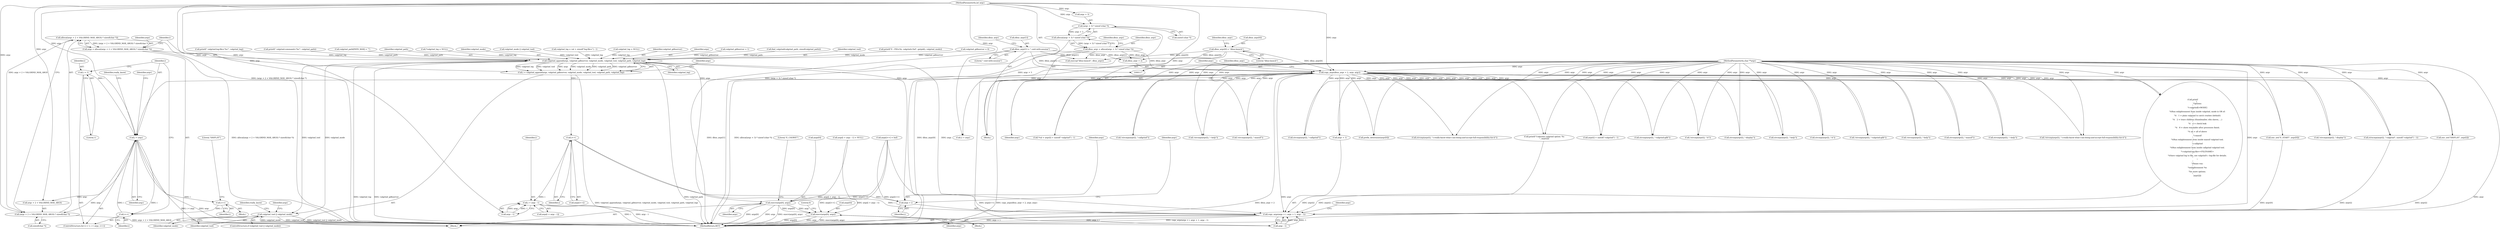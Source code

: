 digraph "0_enlightment_bb4a21e98656fe2c7d98ba2163e6defe9a630e2b@API" {
"1000569" [label="(Call,alloca((argc + 2 + VALGRIND_MAX_ARGS) * sizeof(char *)))"];
"1000570" [label="(Call,(argc + 2 + VALGRIND_MAX_ARGS) * sizeof(char *))"];
"1000249" [label="(Call,i < argc)"];
"1000252" [label="(Call,i++)"];
"1000369" [label="(Call,i++)"];
"1000246" [label="(Call,i = 1)"];
"1000118" [label="(MethodParameterIn,int argc)"];
"1000220" [label="(Call,copy_args(dbus_argv + 2, argv, argc))"];
"1000215" [label="(Call,dbus_argv[1] = \"--exit-with-session\")"];
"1000210" [label="(Call,dbus_argv[0] = \"dbus-launch\")"];
"1000201" [label="(Call,dbus_argv = alloca((argc + 3) * sizeof (char *)))"];
"1000203" [label="(Call,alloca((argc + 3) * sizeof (char *)))"];
"1000204" [label="(Call,(argc + 3) * sizeof (char *))"];
"1000119" [label="(MethodParameterIn,char **argv)"];
"1000567" [label="(Call,args = alloca((argc + 2 + VALGRIND_MAX_ARGS) * sizeof(char *)))"];
"1000580" [label="(Call,valgrind_append(args, valgrind_gdbserver, valgrind_mode, valgrind_tool, valgrind_path, valgrind_log))"];
"1000578" [label="(Call,i = valgrind_append(args, valgrind_gdbserver, valgrind_mode, valgrind_tool, valgrind_path, valgrind_log))"];
"1000590" [label="(Call,i++)"];
"1000593" [label="(Call,copy_args(args + i, argv + 1, argc - 1))"];
"1000594" [label="(Call,args + i)"];
"1000606" [label="(Call,i + argc - 1)"];
"1000613" [label="(Call,valgrind_tool || valgrind_mode)"];
"1000619" [label="(Call,execv(args[0], args))"];
"1000664" [label="(Call,execv(args[0], args))"];
"1000587" [label="(Call,args[i++] = buf)"];
"1000451" [label="(Call,valgrind_mode || valgrind_tool)"];
"1000670" [label="(Literal,0)"];
"1000430" [label="(Call,!strcmp(argv[i], \"-i-really-know-what-i-am-doing-and-accept-full-responsibility-for-it\"))"];
"1000604" [label="(Call,args[i + argc - 1])"];
"1000431" [label="(Call,strcmp(argv[i], \"-i-really-know-what-i-am-doing-and-accept-full-responsibility-for-it\"))"];
"1000614" [label="(Identifier,valgrind_tool)"];
"1000665" [label="(Call,args[0])"];
"1000605" [label="(Identifier,args)"];
"1000588" [label="(Call,args[i++])"];
"1000593" [label="(Call,copy_args(args + i, argv + 1, argc - 1))"];
"1000222" [label="(Identifier,dbus_argv)"];
"1000617" [label="(Identifier,really_know)"];
"1000372" [label="(Literal,\"DISPLAY\")"];
"1000216" [label="(Call,dbus_argv[1])"];
"1000316" [label="(Call,valgrind_log = val + sizeof(\"log-file=\") - 1)"];
"1000401" [label="(Call,!strcmp(argv[i], \"-h\"))"];
"1000225" [label="(Identifier,argc)"];
"1000329" [label="(Call,valgrind_log = NULL)"];
"1000220" [label="(Call,copy_args(dbus_argv + 2, argv, argc))"];
"1000214" [label="(Literal,\"dbus-launch\")"];
"1000120" [label="(Block,)"];
"1000597" [label="(Call,argv + 1)"];
"1000579" [label="(Identifier,i)"];
"1000421" [label="(Call,printf\n             (\n               \"Options:\n\"\n               \"\t-valgrind[=MODE]\n\"\n               \"\t\tRun enlightenment from inside valgrind, mode is OR of:\n\"\n               \"\t\t   1 = plain valgrind to catch crashes (default)\n\"\n               \"\t\t   2 = trace children (thumbnailer, efm slaves, ...)\n\"\n               \"\t\t   4 = check leak\n\"\n               \"\t\t   8 = show reachable after processes finish.\n\"\n               \"\t\t all = all of above\n\"\n               \"\t-massif\n\"\n               \"\t\tRun enlightenment from inside massif valgrind tool.\n\"\n               \"\t-callgrind\n\"\n               \"\t\tRun enlightenment from inside callgrind valgrind tool.\n\"\n               \"\t-valgrind-log-file=<FILENAME>\n\"\n               \"\t\tSave valgrind log to file, see valgrind's --log-file for details.\n\"\n               \"\n\"\n               \"Please run:\n\"\n               \"\tenlightenment %s\n\"\n               \"for more options.\n\",\n               argv[i]))"];
"1000378" [label="(Call,!strcmp(argv[i], \"-massif\"))"];
"1000582" [label="(Identifier,valgrind_gdbserver)"];
"1000586" [label="(Identifier,valgrind_log)"];
"1000598" [label="(Identifier,argv)"];
"1000621" [label="(Identifier,args)"];
"1000119" [label="(MethodParameterIn,char **argv)"];
"1000581" [label="(Identifier,args)"];
"1000613" [label="(Call,valgrind_tool || valgrind_mode)"];
"1000215" [label="(Call,dbus_argv[1] = \"--exit-with-session\")"];
"1000363" [label="(Call,strcmp(argv[i], \"-display\"))"];
"1000402" [label="(Call,strcmp(argv[i], \"-h\"))"];
"1000208" [label="(Call,sizeof (char *))"];
"1000236" [label="(Call,prefix_determine(argv[0]))"];
"1000253" [label="(Identifier,i)"];
"1000664" [label="(Call,execv(args[0], args))"];
"1000251" [label="(Identifier,argc)"];
"1000268" [label="(Call,strncmp(argv[i], \"-valgrind\", sizeof(\"-valgrind\") - 1))"];
"1000370" [label="(Identifier,i)"];
"1000217" [label="(Identifier,dbus_argv)"];
"1000262" [label="(Call,valgrind_gdbserver = 1)"];
"1000256" [label="(Call,!strcmp(argv[i], \"-valgrind-gdb\"))"];
"1000408" [label="(Call,!strcmp(argv[i], \"-help\"))"];
"1000623" [label="(Identifier,args)"];
"1000201" [label="(Call,dbus_argv = alloca((argc + 3) * sizeof (char *)))"];
"1000626" [label="(Literal,\"E_CSERVE\")"];
"1000591" [label="(Identifier,i)"];
"1000257" [label="(Call,strcmp(argv[i], \"-valgrind-gdb\"))"];
"1000250" [label="(Identifier,i)"];
"1000368" [label="(Block,)"];
"1000457" [label="(Call,find_valgrind(valgrind_path, sizeof(valgrind_path)))"];
"1000249" [label="(Call,i < argc)"];
"1000608" [label="(Call,argc - 1)"];
"1000212" [label="(Identifier,dbus_argv)"];
"1000590" [label="(Call,i++)"];
"1000584" [label="(Identifier,valgrind_tool)"];
"1000571" [label="(Call,argc + 2 + VALGRIND_MAX_ARGS)"];
"1000594" [label="(Call,args + i)"];
"1000281" [label="(Call,argv[i] + sizeof(\"-valgrind\") - 1)"];
"1000620" [label="(Call,args[0])"];
"1000589" [label="(Identifier,args)"];
"1000221" [label="(Call,dbus_argv + 2)"];
"1000596" [label="(Identifier,i)"];
"1000229" [label="(Call,2 + argc)"];
"1000467" [label="(Call,printf(\"E - PID=%i, valgrind=%d\", getpid(), valgrind_mode))"];
"1000595" [label="(Identifier,args)"];
"1000612" [label="(ControlStructure,if (valgrind_tool || valgrind_mode))"];
"1000210" [label="(Call,dbus_argv[0] = \"dbus-launch\")"];
"1000233" [label="(Call,execvp(\"dbus-launch\", dbus_argv))"];
"1000569" [label="(Call,alloca((argc + 2 + VALGRIND_MAX_ARGS) * sizeof(char *)))"];
"1000219" [label="(Literal,\"--exit-with-session\")"];
"1000131" [label="(Call,valgrind_gdbserver = 0)"];
"1000567" [label="(Call,args = alloca((argc + 2 + VALGRIND_MAX_ARGS) * sizeof(char *)))"];
"1000362" [label="(Call,!strcmp(argv[i], \"-display\"))"];
"1000246" [label="(Call,i = 1)"];
"1000202" [label="(Identifier,dbus_argv)"];
"1000369" [label="(Call,i++)"];
"1000379" [label="(Call,strcmp(argv[i], \"-massif\"))"];
"1000414" [label="(Call,!strcmp(argv[i], \"--help\"))"];
"1000371" [label="(Call,env_set(\"DISPLAY\", argv[i]))"];
"1000655" [label="(Block,)"];
"1000355" [label="(Call,printf(\"Unknown valgrind option: %s\n\", argv[i]))"];
"1000245" [label="(ControlStructure,for (i = 1; i < argc; i++))"];
"1000600" [label="(Call,argc - 1)"];
"1000479" [label="(Call,printf(\" valgrind-log-file='%s'\", valgrind_log))"];
"1000224" [label="(Identifier,argv)"];
"1000576" [label="(Call,sizeof(char *))"];
"1000390" [label="(Call,strcmp(argv[i], \"-callgrind\"))"];
"1000204" [label="(Call,(argc + 3) * sizeof (char *))"];
"1000247" [label="(Identifier,i)"];
"1000474" [label="(Call,printf(\" valgrind-command='%s'\", valgrind_path))"];
"1000138" [label="(Call,valgrind_path[PATH_MAX] = \"\")"];
"1000578" [label="(Call,i = valgrind_append(args, valgrind_gdbserver, valgrind_mode, valgrind_tool, valgrind_path, valgrind_log))"];
"1000580" [label="(Call,valgrind_append(args, valgrind_gdbserver, valgrind_mode, valgrind_tool, valgrind_path, valgrind_log))"];
"1000203" [label="(Call,alloca((argc + 3) * sizeof (char *)))"];
"1000668" [label="(Identifier,args)"];
"1000248" [label="(Literal,1)"];
"1000240" [label="(Call,env_set(\"E_START\", argv[0]))"];
"1000415" [label="(Call,strcmp(argv[i], \"--help\"))"];
"1000619" [label="(Call,execv(args[0], args))"];
"1000585" [label="(Identifier,valgrind_path)"];
"1000607" [label="(Identifier,i)"];
"1000118" [label="(MethodParameterIn,int argc)"];
"1000199" [label="(Block,)"];
"1000409" [label="(Call,strcmp(argv[i], \"-help\"))"];
"1000228" [label="(Identifier,dbus_argv)"];
"1000142" [label="(Call,*valgrind_log = NULL)"];
"1000279" [label="(Call,*val = argv[i] + sizeof(\"-valgrind\") - 1)"];
"1001056" [label="(MethodReturn,RET)"];
"1000583" [label="(Identifier,valgrind_mode)"];
"1000205" [label="(Call,argc + 3)"];
"1000570" [label="(Call,(argc + 2 + VALGRIND_MAX_ARGS) * sizeof(char *))"];
"1000252" [label="(Call,i++)"];
"1000440" [label="(Identifier,really_know)"];
"1000211" [label="(Call,dbus_argv[0])"];
"1000259" [label="(Identifier,argv)"];
"1000568" [label="(Identifier,args)"];
"1000389" [label="(Call,!strcmp(argv[i], \"-callgrind\"))"];
"1000606" [label="(Call,i + argc - 1)"];
"1000603" [label="(Call,args[i + argc - 1] = NULL)"];
"1000615" [label="(Identifier,valgrind_mode)"];
"1000569" -> "1000567"  [label="AST: "];
"1000569" -> "1000570"  [label="CFG: "];
"1000570" -> "1000569"  [label="AST: "];
"1000567" -> "1000569"  [label="CFG: "];
"1000569" -> "1001056"  [label="DDG: (argc + 2 + VALGRIND_MAX_ARGS) * sizeof(char *)"];
"1000569" -> "1000567"  [label="DDG: (argc + 2 + VALGRIND_MAX_ARGS) * sizeof(char *)"];
"1000570" -> "1000569"  [label="DDG: argc + 2 + VALGRIND_MAX_ARGS"];
"1000570" -> "1000576"  [label="CFG: "];
"1000571" -> "1000570"  [label="AST: "];
"1000576" -> "1000570"  [label="AST: "];
"1000570" -> "1001056"  [label="DDG: argc + 2 + VALGRIND_MAX_ARGS"];
"1000249" -> "1000570"  [label="DDG: argc"];
"1000118" -> "1000570"  [label="DDG: argc"];
"1000249" -> "1000245"  [label="AST: "];
"1000249" -> "1000251"  [label="CFG: "];
"1000250" -> "1000249"  [label="AST: "];
"1000251" -> "1000249"  [label="AST: "];
"1000259" -> "1000249"  [label="CFG: "];
"1000440" -> "1000249"  [label="CFG: "];
"1000249" -> "1001056"  [label="DDG: i < argc"];
"1000252" -> "1000249"  [label="DDG: i"];
"1000246" -> "1000249"  [label="DDG: i"];
"1000118" -> "1000249"  [label="DDG: argc"];
"1000220" -> "1000249"  [label="DDG: argc"];
"1000249" -> "1000252"  [label="DDG: i"];
"1000249" -> "1000369"  [label="DDG: i"];
"1000249" -> "1000571"  [label="DDG: argc"];
"1000249" -> "1000600"  [label="DDG: argc"];
"1000252" -> "1000245"  [label="AST: "];
"1000252" -> "1000253"  [label="CFG: "];
"1000253" -> "1000252"  [label="AST: "];
"1000250" -> "1000252"  [label="CFG: "];
"1000369" -> "1000252"  [label="DDG: i"];
"1000369" -> "1000368"  [label="AST: "];
"1000369" -> "1000370"  [label="CFG: "];
"1000370" -> "1000369"  [label="AST: "];
"1000372" -> "1000369"  [label="CFG: "];
"1000246" -> "1000245"  [label="AST: "];
"1000246" -> "1000248"  [label="CFG: "];
"1000247" -> "1000246"  [label="AST: "];
"1000248" -> "1000246"  [label="AST: "];
"1000250" -> "1000246"  [label="CFG: "];
"1000118" -> "1000117"  [label="AST: "];
"1000118" -> "1001056"  [label="DDG: argc"];
"1000118" -> "1000204"  [label="DDG: argc"];
"1000118" -> "1000205"  [label="DDG: argc"];
"1000118" -> "1000220"  [label="DDG: argc"];
"1000118" -> "1000229"  [label="DDG: argc"];
"1000118" -> "1000571"  [label="DDG: argc"];
"1000118" -> "1000600"  [label="DDG: argc"];
"1000118" -> "1000608"  [label="DDG: argc"];
"1000220" -> "1000199"  [label="AST: "];
"1000220" -> "1000225"  [label="CFG: "];
"1000221" -> "1000220"  [label="AST: "];
"1000224" -> "1000220"  [label="AST: "];
"1000225" -> "1000220"  [label="AST: "];
"1000228" -> "1000220"  [label="CFG: "];
"1000220" -> "1001056"  [label="DDG: dbus_argv + 2"];
"1000220" -> "1001056"  [label="DDG: copy_args(dbus_argv + 2, argv, argc)"];
"1000215" -> "1000220"  [label="DDG: dbus_argv[1]"];
"1000210" -> "1000220"  [label="DDG: dbus_argv[0]"];
"1000201" -> "1000220"  [label="DDG: dbus_argv"];
"1000119" -> "1000220"  [label="DDG: argv"];
"1000220" -> "1000229"  [label="DDG: argc"];
"1000220" -> "1000236"  [label="DDG: argv"];
"1000220" -> "1000240"  [label="DDG: argv"];
"1000220" -> "1000256"  [label="DDG: argv"];
"1000220" -> "1000257"  [label="DDG: argv"];
"1000220" -> "1000268"  [label="DDG: argv"];
"1000220" -> "1000279"  [label="DDG: argv"];
"1000220" -> "1000281"  [label="DDG: argv"];
"1000220" -> "1000355"  [label="DDG: argv"];
"1000220" -> "1000362"  [label="DDG: argv"];
"1000220" -> "1000363"  [label="DDG: argv"];
"1000220" -> "1000371"  [label="DDG: argv"];
"1000220" -> "1000378"  [label="DDG: argv"];
"1000220" -> "1000379"  [label="DDG: argv"];
"1000220" -> "1000389"  [label="DDG: argv"];
"1000220" -> "1000390"  [label="DDG: argv"];
"1000220" -> "1000401"  [label="DDG: argv"];
"1000220" -> "1000402"  [label="DDG: argv"];
"1000220" -> "1000408"  [label="DDG: argv"];
"1000220" -> "1000409"  [label="DDG: argv"];
"1000220" -> "1000414"  [label="DDG: argv"];
"1000220" -> "1000415"  [label="DDG: argv"];
"1000220" -> "1000421"  [label="DDG: argv"];
"1000220" -> "1000430"  [label="DDG: argv"];
"1000220" -> "1000431"  [label="DDG: argv"];
"1000220" -> "1000593"  [label="DDG: argv"];
"1000220" -> "1000597"  [label="DDG: argv"];
"1000215" -> "1000199"  [label="AST: "];
"1000215" -> "1000219"  [label="CFG: "];
"1000216" -> "1000215"  [label="AST: "];
"1000219" -> "1000215"  [label="AST: "];
"1000222" -> "1000215"  [label="CFG: "];
"1000215" -> "1001056"  [label="DDG: dbus_argv[1]"];
"1000215" -> "1000221"  [label="DDG: dbus_argv[1]"];
"1000215" -> "1000233"  [label="DDG: dbus_argv[1]"];
"1000210" -> "1000199"  [label="AST: "];
"1000210" -> "1000214"  [label="CFG: "];
"1000211" -> "1000210"  [label="AST: "];
"1000214" -> "1000210"  [label="AST: "];
"1000217" -> "1000210"  [label="CFG: "];
"1000210" -> "1001056"  [label="DDG: dbus_argv[0]"];
"1000210" -> "1000221"  [label="DDG: dbus_argv[0]"];
"1000210" -> "1000233"  [label="DDG: dbus_argv[0]"];
"1000201" -> "1000199"  [label="AST: "];
"1000201" -> "1000203"  [label="CFG: "];
"1000202" -> "1000201"  [label="AST: "];
"1000203" -> "1000201"  [label="AST: "];
"1000212" -> "1000201"  [label="CFG: "];
"1000201" -> "1001056"  [label="DDG: alloca((argc + 3) * sizeof (char *))"];
"1000203" -> "1000201"  [label="DDG: (argc + 3) * sizeof (char *)"];
"1000201" -> "1000221"  [label="DDG: dbus_argv"];
"1000201" -> "1000233"  [label="DDG: dbus_argv"];
"1000203" -> "1000204"  [label="CFG: "];
"1000204" -> "1000203"  [label="AST: "];
"1000203" -> "1001056"  [label="DDG: (argc + 3) * sizeof (char *)"];
"1000204" -> "1000203"  [label="DDG: argc + 3"];
"1000204" -> "1000208"  [label="CFG: "];
"1000205" -> "1000204"  [label="AST: "];
"1000208" -> "1000204"  [label="AST: "];
"1000204" -> "1001056"  [label="DDG: argc + 3"];
"1000119" -> "1000117"  [label="AST: "];
"1000119" -> "1001056"  [label="DDG: argv"];
"1000119" -> "1000236"  [label="DDG: argv"];
"1000119" -> "1000240"  [label="DDG: argv"];
"1000119" -> "1000256"  [label="DDG: argv"];
"1000119" -> "1000257"  [label="DDG: argv"];
"1000119" -> "1000268"  [label="DDG: argv"];
"1000119" -> "1000279"  [label="DDG: argv"];
"1000119" -> "1000281"  [label="DDG: argv"];
"1000119" -> "1000355"  [label="DDG: argv"];
"1000119" -> "1000362"  [label="DDG: argv"];
"1000119" -> "1000363"  [label="DDG: argv"];
"1000119" -> "1000371"  [label="DDG: argv"];
"1000119" -> "1000378"  [label="DDG: argv"];
"1000119" -> "1000379"  [label="DDG: argv"];
"1000119" -> "1000389"  [label="DDG: argv"];
"1000119" -> "1000390"  [label="DDG: argv"];
"1000119" -> "1000401"  [label="DDG: argv"];
"1000119" -> "1000402"  [label="DDG: argv"];
"1000119" -> "1000408"  [label="DDG: argv"];
"1000119" -> "1000409"  [label="DDG: argv"];
"1000119" -> "1000414"  [label="DDG: argv"];
"1000119" -> "1000415"  [label="DDG: argv"];
"1000119" -> "1000421"  [label="DDG: argv"];
"1000119" -> "1000430"  [label="DDG: argv"];
"1000119" -> "1000431"  [label="DDG: argv"];
"1000119" -> "1000593"  [label="DDG: argv"];
"1000119" -> "1000597"  [label="DDG: argv"];
"1000567" -> "1000120"  [label="AST: "];
"1000568" -> "1000567"  [label="AST: "];
"1000579" -> "1000567"  [label="CFG: "];
"1000567" -> "1001056"  [label="DDG: alloca((argc + 2 + VALGRIND_MAX_ARGS) * sizeof(char *))"];
"1000567" -> "1000580"  [label="DDG: args"];
"1000580" -> "1000578"  [label="AST: "];
"1000580" -> "1000586"  [label="CFG: "];
"1000581" -> "1000580"  [label="AST: "];
"1000582" -> "1000580"  [label="AST: "];
"1000583" -> "1000580"  [label="AST: "];
"1000584" -> "1000580"  [label="AST: "];
"1000585" -> "1000580"  [label="AST: "];
"1000586" -> "1000580"  [label="AST: "];
"1000578" -> "1000580"  [label="CFG: "];
"1000580" -> "1001056"  [label="DDG: valgrind_log"];
"1000580" -> "1001056"  [label="DDG: valgrind_gdbserver"];
"1000580" -> "1001056"  [label="DDG: valgrind_path"];
"1000580" -> "1000578"  [label="DDG: valgrind_log"];
"1000580" -> "1000578"  [label="DDG: valgrind_tool"];
"1000580" -> "1000578"  [label="DDG: args"];
"1000580" -> "1000578"  [label="DDG: valgrind_mode"];
"1000580" -> "1000578"  [label="DDG: valgrind_path"];
"1000580" -> "1000578"  [label="DDG: valgrind_gdbserver"];
"1000131" -> "1000580"  [label="DDG: valgrind_gdbserver"];
"1000262" -> "1000580"  [label="DDG: valgrind_gdbserver"];
"1000467" -> "1000580"  [label="DDG: valgrind_mode"];
"1000451" -> "1000580"  [label="DDG: valgrind_tool"];
"1000138" -> "1000580"  [label="DDG: valgrind_path"];
"1000474" -> "1000580"  [label="DDG: valgrind_path"];
"1000457" -> "1000580"  [label="DDG: valgrind_path"];
"1000329" -> "1000580"  [label="DDG: valgrind_log"];
"1000142" -> "1000580"  [label="DDG: valgrind_log"];
"1000479" -> "1000580"  [label="DDG: valgrind_log"];
"1000316" -> "1000580"  [label="DDG: valgrind_log"];
"1000580" -> "1000593"  [label="DDG: args"];
"1000580" -> "1000594"  [label="DDG: args"];
"1000580" -> "1000613"  [label="DDG: valgrind_tool"];
"1000580" -> "1000613"  [label="DDG: valgrind_mode"];
"1000580" -> "1000619"  [label="DDG: args"];
"1000578" -> "1000120"  [label="AST: "];
"1000579" -> "1000578"  [label="AST: "];
"1000589" -> "1000578"  [label="CFG: "];
"1000578" -> "1001056"  [label="DDG: valgrind_append(args, valgrind_gdbserver, valgrind_mode, valgrind_tool, valgrind_path, valgrind_log)"];
"1000578" -> "1000590"  [label="DDG: i"];
"1000590" -> "1000588"  [label="AST: "];
"1000590" -> "1000591"  [label="CFG: "];
"1000591" -> "1000590"  [label="AST: "];
"1000588" -> "1000590"  [label="CFG: "];
"1000590" -> "1000593"  [label="DDG: i"];
"1000590" -> "1000594"  [label="DDG: i"];
"1000590" -> "1000606"  [label="DDG: i"];
"1000593" -> "1000120"  [label="AST: "];
"1000593" -> "1000600"  [label="CFG: "];
"1000594" -> "1000593"  [label="AST: "];
"1000597" -> "1000593"  [label="AST: "];
"1000600" -> "1000593"  [label="AST: "];
"1000605" -> "1000593"  [label="CFG: "];
"1000593" -> "1001056"  [label="DDG: argv + 1"];
"1000593" -> "1001056"  [label="DDG: args + i"];
"1000593" -> "1001056"  [label="DDG: copy_args(args + i, argv + 1, argc - 1)"];
"1000587" -> "1000593"  [label="DDG: args[i++]"];
"1000355" -> "1000593"  [label="DDG: argv[i]"];
"1000421" -> "1000593"  [label="DDG: argv[i]"];
"1000240" -> "1000593"  [label="DDG: argv[0]"];
"1000371" -> "1000593"  [label="DDG: argv[i]"];
"1000268" -> "1000593"  [label="DDG: argv[i]"];
"1000600" -> "1000593"  [label="DDG: argc"];
"1000600" -> "1000593"  [label="DDG: 1"];
"1000594" -> "1000596"  [label="CFG: "];
"1000595" -> "1000594"  [label="AST: "];
"1000596" -> "1000594"  [label="AST: "];
"1000598" -> "1000594"  [label="CFG: "];
"1000587" -> "1000594"  [label="DDG: args[i++]"];
"1000606" -> "1000604"  [label="AST: "];
"1000606" -> "1000608"  [label="CFG: "];
"1000607" -> "1000606"  [label="AST: "];
"1000608" -> "1000606"  [label="AST: "];
"1000604" -> "1000606"  [label="CFG: "];
"1000606" -> "1001056"  [label="DDG: i"];
"1000606" -> "1001056"  [label="DDG: argc - 1"];
"1000608" -> "1000606"  [label="DDG: argc"];
"1000608" -> "1000606"  [label="DDG: 1"];
"1000613" -> "1000612"  [label="AST: "];
"1000613" -> "1000614"  [label="CFG: "];
"1000613" -> "1000615"  [label="CFG: "];
"1000614" -> "1000613"  [label="AST: "];
"1000615" -> "1000613"  [label="AST: "];
"1000617" -> "1000613"  [label="CFG: "];
"1000621" -> "1000613"  [label="CFG: "];
"1000613" -> "1001056"  [label="DDG: valgrind_tool"];
"1000613" -> "1001056"  [label="DDG: valgrind_tool || valgrind_mode"];
"1000613" -> "1001056"  [label="DDG: valgrind_mode"];
"1000619" -> "1000120"  [label="AST: "];
"1000619" -> "1000623"  [label="CFG: "];
"1000620" -> "1000619"  [label="AST: "];
"1000623" -> "1000619"  [label="AST: "];
"1000626" -> "1000619"  [label="CFG: "];
"1000619" -> "1001056"  [label="DDG: args"];
"1000619" -> "1001056"  [label="DDG: execv(args[0], args)"];
"1000619" -> "1001056"  [label="DDG: args[0]"];
"1000587" -> "1000619"  [label="DDG: args[i++]"];
"1000603" -> "1000619"  [label="DDG: args[i + argc - 1]"];
"1000619" -> "1000664"  [label="DDG: args"];
"1000619" -> "1000664"  [label="DDG: args[0]"];
"1000664" -> "1000655"  [label="AST: "];
"1000664" -> "1000668"  [label="CFG: "];
"1000665" -> "1000664"  [label="AST: "];
"1000668" -> "1000664"  [label="AST: "];
"1000670" -> "1000664"  [label="CFG: "];
"1000664" -> "1001056"  [label="DDG: args"];
"1000664" -> "1001056"  [label="DDG: execv(args[0], args)"];
"1000664" -> "1001056"  [label="DDG: args[0]"];
"1000587" -> "1000664"  [label="DDG: args[i++]"];
"1000603" -> "1000664"  [label="DDG: args[i + argc - 1]"];
}
